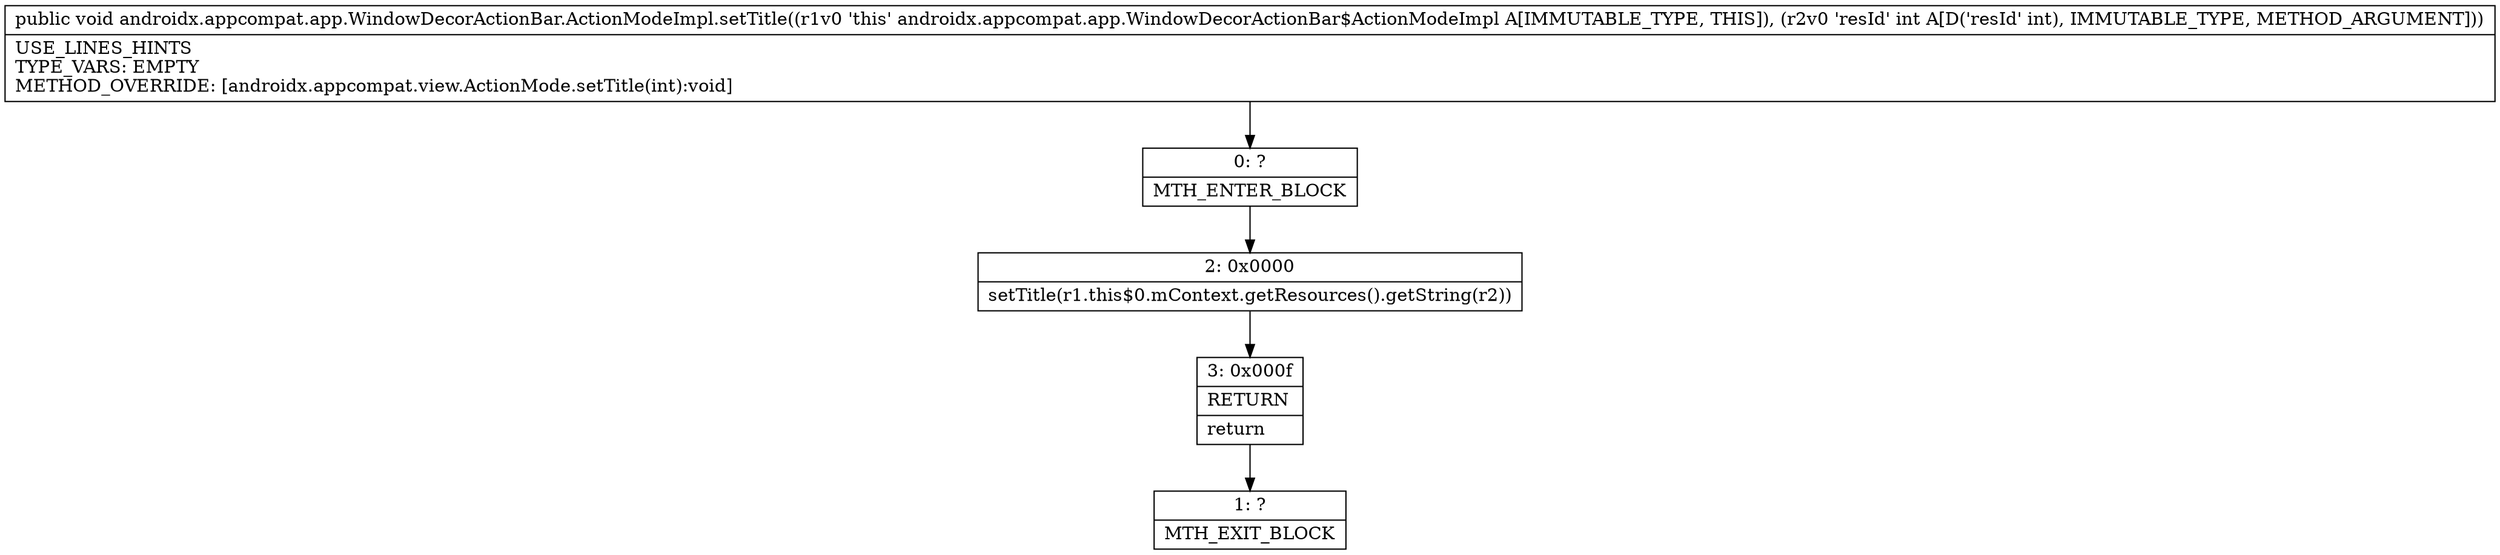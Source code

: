 digraph "CFG forandroidx.appcompat.app.WindowDecorActionBar.ActionModeImpl.setTitle(I)V" {
Node_0 [shape=record,label="{0\:\ ?|MTH_ENTER_BLOCK\l}"];
Node_2 [shape=record,label="{2\:\ 0x0000|setTitle(r1.this$0.mContext.getResources().getString(r2))\l}"];
Node_3 [shape=record,label="{3\:\ 0x000f|RETURN\l|return\l}"];
Node_1 [shape=record,label="{1\:\ ?|MTH_EXIT_BLOCK\l}"];
MethodNode[shape=record,label="{public void androidx.appcompat.app.WindowDecorActionBar.ActionModeImpl.setTitle((r1v0 'this' androidx.appcompat.app.WindowDecorActionBar$ActionModeImpl A[IMMUTABLE_TYPE, THIS]), (r2v0 'resId' int A[D('resId' int), IMMUTABLE_TYPE, METHOD_ARGUMENT]))  | USE_LINES_HINTS\lTYPE_VARS: EMPTY\lMETHOD_OVERRIDE: [androidx.appcompat.view.ActionMode.setTitle(int):void]\l}"];
MethodNode -> Node_0;Node_0 -> Node_2;
Node_2 -> Node_3;
Node_3 -> Node_1;
}

